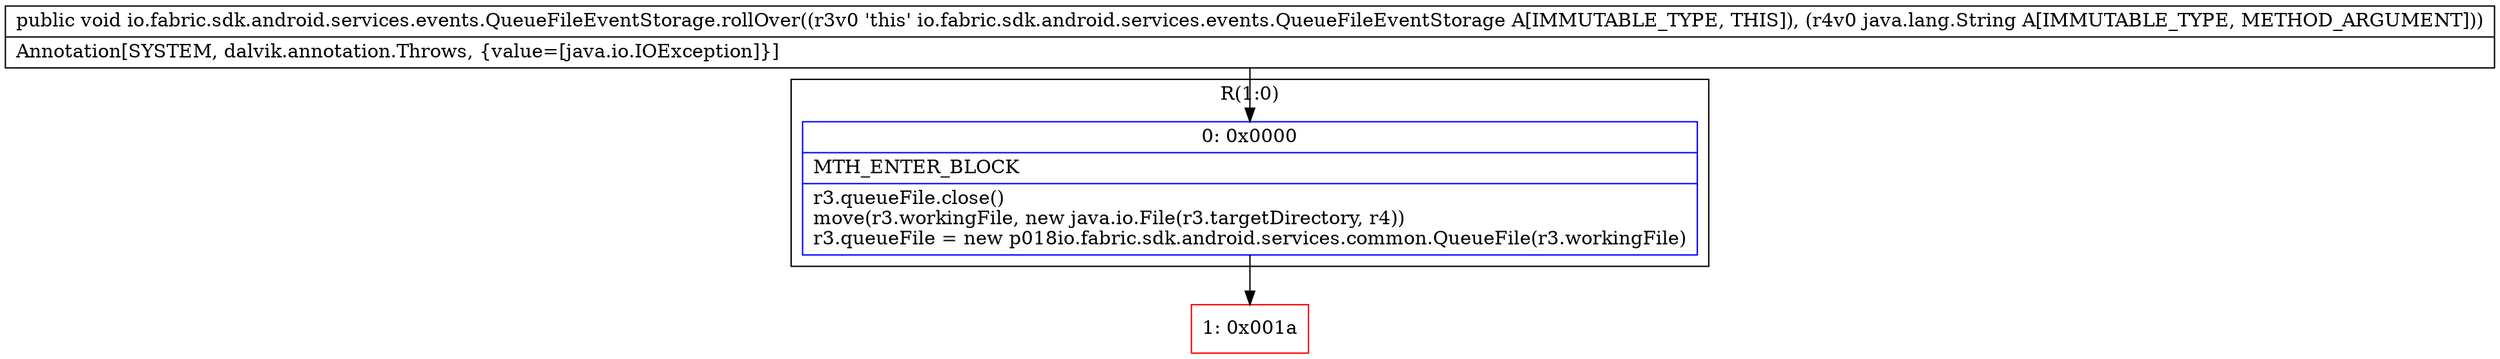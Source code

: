 digraph "CFG forio.fabric.sdk.android.services.events.QueueFileEventStorage.rollOver(Ljava\/lang\/String;)V" {
subgraph cluster_Region_1129071311 {
label = "R(1:0)";
node [shape=record,color=blue];
Node_0 [shape=record,label="{0\:\ 0x0000|MTH_ENTER_BLOCK\l|r3.queueFile.close()\lmove(r3.workingFile, new java.io.File(r3.targetDirectory, r4))\lr3.queueFile = new p018io.fabric.sdk.android.services.common.QueueFile(r3.workingFile)\l}"];
}
Node_1 [shape=record,color=red,label="{1\:\ 0x001a}"];
MethodNode[shape=record,label="{public void io.fabric.sdk.android.services.events.QueueFileEventStorage.rollOver((r3v0 'this' io.fabric.sdk.android.services.events.QueueFileEventStorage A[IMMUTABLE_TYPE, THIS]), (r4v0 java.lang.String A[IMMUTABLE_TYPE, METHOD_ARGUMENT]))  | Annotation[SYSTEM, dalvik.annotation.Throws, \{value=[java.io.IOException]\}]\l}"];
MethodNode -> Node_0;
Node_0 -> Node_1;
}


